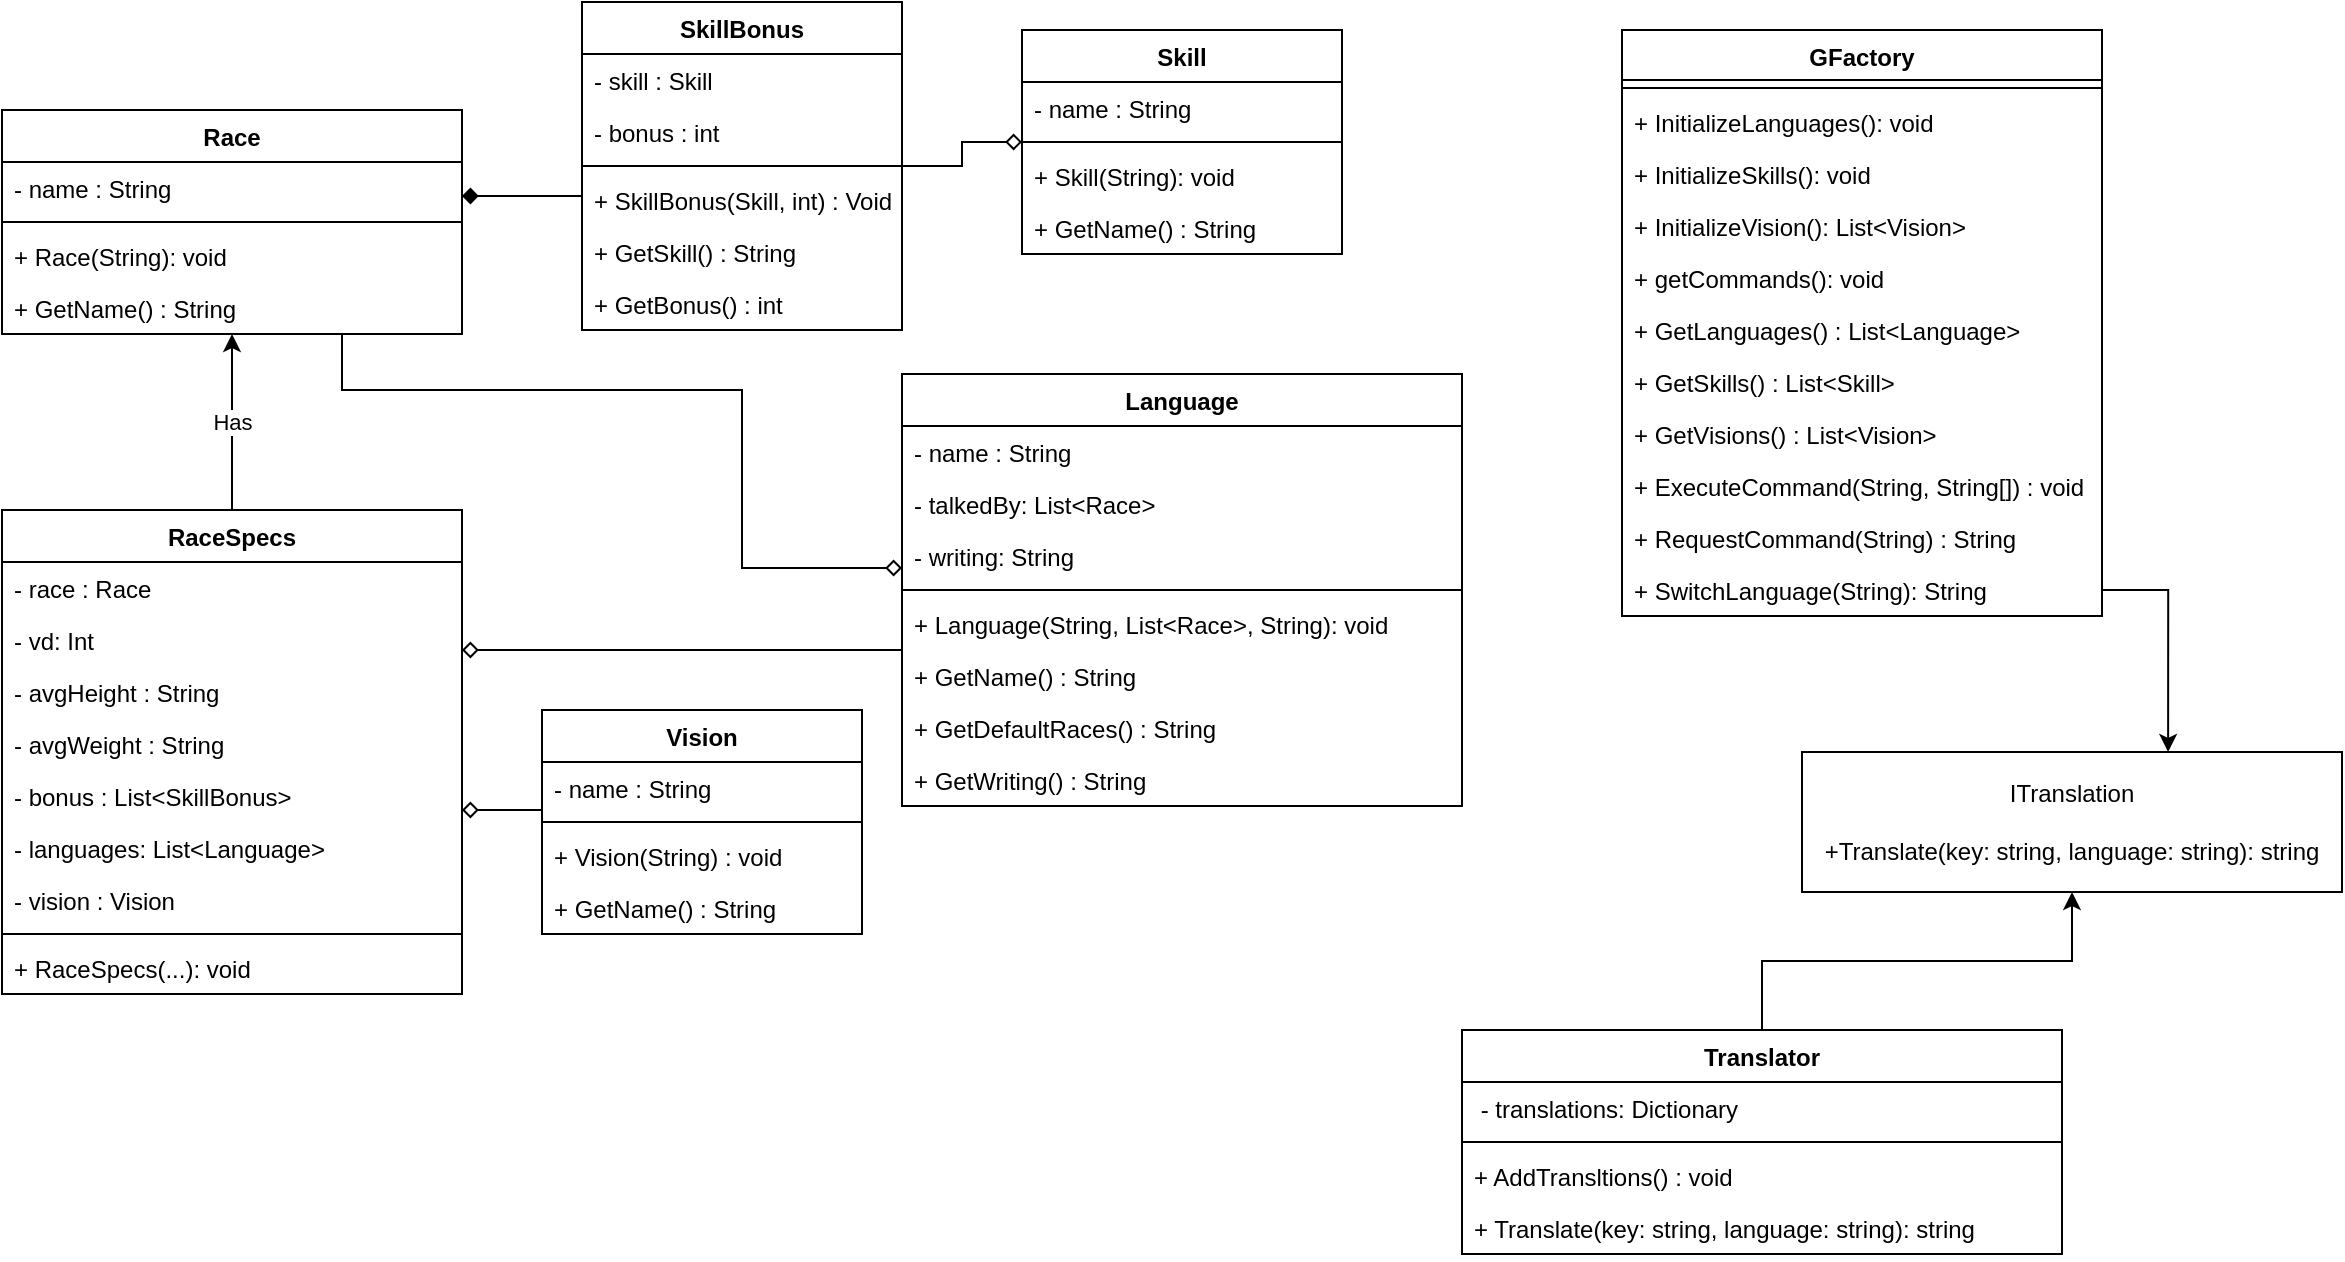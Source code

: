 <mxfile version="22.1.2" type="device">
  <diagram name="Page-1" id="-jbpGAGfNiRHOT2PiUQy">
    <mxGraphModel dx="1434" dy="884" grid="1" gridSize="10" guides="1" tooltips="1" connect="1" arrows="1" fold="1" page="1" pageScale="1" pageWidth="1400" pageHeight="850" math="0" shadow="0">
      <root>
        <mxCell id="0" />
        <mxCell id="1" parent="0" />
        <mxCell id="oWpQQPEREYjayDqgirHy-37" style="edgeStyle=orthogonalEdgeStyle;rounded=0;orthogonalLoop=1;jettySize=auto;html=1;startArrow=diamond;startFill=0;endArrow=none;endFill=0;" parent="1" source="IIa_0NMXKFKD9v0jz_2y-7" target="IIa_0NMXKFKD9v0jz_2y-13" edge="1">
          <mxGeometry relative="1" as="geometry">
            <Array as="points">
              <mxPoint x="410" y="289" />
              <mxPoint x="410" y="200" />
              <mxPoint x="210" y="200" />
            </Array>
          </mxGeometry>
        </mxCell>
        <mxCell id="IIa_0NMXKFKD9v0jz_2y-7" value="Language" style="swimlane;fontStyle=1;align=center;verticalAlign=top;childLayout=stackLayout;horizontal=1;startSize=26;horizontalStack=0;resizeParent=1;resizeParentMax=0;resizeLast=0;collapsible=1;marginBottom=0;whiteSpace=wrap;html=1;" parent="1" vertex="1">
          <mxGeometry x="490" y="192" width="280" height="216" as="geometry" />
        </mxCell>
        <mxCell id="IIa_0NMXKFKD9v0jz_2y-8" value="- name : String" style="text;strokeColor=none;fillColor=none;align=left;verticalAlign=top;spacingLeft=4;spacingRight=4;overflow=hidden;rotatable=0;points=[[0,0.5],[1,0.5]];portConstraint=eastwest;whiteSpace=wrap;html=1;" parent="IIa_0NMXKFKD9v0jz_2y-7" vertex="1">
          <mxGeometry y="26" width="280" height="26" as="geometry" />
        </mxCell>
        <mxCell id="IIa_0NMXKFKD9v0jz_2y-9" value="- talkedBy: List&amp;lt;Race&amp;gt;" style="text;strokeColor=none;fillColor=none;align=left;verticalAlign=top;spacingLeft=4;spacingRight=4;overflow=hidden;rotatable=0;points=[[0,0.5],[1,0.5]];portConstraint=eastwest;whiteSpace=wrap;html=1;" parent="IIa_0NMXKFKD9v0jz_2y-7" vertex="1">
          <mxGeometry y="52" width="280" height="26" as="geometry" />
        </mxCell>
        <mxCell id="IIa_0NMXKFKD9v0jz_2y-19" value="- writing: String" style="text;strokeColor=none;fillColor=none;align=left;verticalAlign=top;spacingLeft=4;spacingRight=4;overflow=hidden;rotatable=0;points=[[0,0.5],[1,0.5]];portConstraint=eastwest;whiteSpace=wrap;html=1;" parent="IIa_0NMXKFKD9v0jz_2y-7" vertex="1">
          <mxGeometry y="78" width="280" height="26" as="geometry" />
        </mxCell>
        <mxCell id="IIa_0NMXKFKD9v0jz_2y-10" value="" style="line;strokeWidth=1;fillColor=none;align=left;verticalAlign=middle;spacingTop=-1;spacingLeft=3;spacingRight=3;rotatable=0;labelPosition=right;points=[];portConstraint=eastwest;strokeColor=inherit;" parent="IIa_0NMXKFKD9v0jz_2y-7" vertex="1">
          <mxGeometry y="104" width="280" height="8" as="geometry" />
        </mxCell>
        <mxCell id="IIa_0NMXKFKD9v0jz_2y-11" value="+ Language(String, List&amp;lt;Race&amp;gt;, String): void" style="text;strokeColor=none;fillColor=none;align=left;verticalAlign=top;spacingLeft=4;spacingRight=4;overflow=hidden;rotatable=0;points=[[0,0.5],[1,0.5]];portConstraint=eastwest;whiteSpace=wrap;html=1;" parent="IIa_0NMXKFKD9v0jz_2y-7" vertex="1">
          <mxGeometry y="112" width="280" height="26" as="geometry" />
        </mxCell>
        <mxCell id="oWpQQPEREYjayDqgirHy-45" value="+ GetName() : String" style="text;strokeColor=none;fillColor=none;align=left;verticalAlign=top;spacingLeft=4;spacingRight=4;overflow=hidden;rotatable=0;points=[[0,0.5],[1,0.5]];portConstraint=eastwest;whiteSpace=wrap;html=1;" parent="IIa_0NMXKFKD9v0jz_2y-7" vertex="1">
          <mxGeometry y="138" width="280" height="26" as="geometry" />
        </mxCell>
        <mxCell id="oWpQQPEREYjayDqgirHy-46" value="+ GetDefaultRaces() : String" style="text;strokeColor=none;fillColor=none;align=left;verticalAlign=top;spacingLeft=4;spacingRight=4;overflow=hidden;rotatable=0;points=[[0,0.5],[1,0.5]];portConstraint=eastwest;whiteSpace=wrap;html=1;" parent="IIa_0NMXKFKD9v0jz_2y-7" vertex="1">
          <mxGeometry y="164" width="280" height="26" as="geometry" />
        </mxCell>
        <mxCell id="oWpQQPEREYjayDqgirHy-47" value="+ GetWriting() : String" style="text;strokeColor=none;fillColor=none;align=left;verticalAlign=top;spacingLeft=4;spacingRight=4;overflow=hidden;rotatable=0;points=[[0,0.5],[1,0.5]];portConstraint=eastwest;whiteSpace=wrap;html=1;" parent="IIa_0NMXKFKD9v0jz_2y-7" vertex="1">
          <mxGeometry y="190" width="280" height="26" as="geometry" />
        </mxCell>
        <mxCell id="kqi3VD7LXtlUS16bpAdm-2" style="edgeStyle=orthogonalEdgeStyle;rounded=0;orthogonalLoop=1;jettySize=auto;html=1;startArrow=diamond;startFill=0;endArrow=none;endFill=0;" parent="1" source="oWpQQPEREYjayDqgirHy-27" target="IIa_0NMXKFKD9v0jz_2y-23" edge="1">
          <mxGeometry relative="1" as="geometry">
            <Array as="points">
              <mxPoint x="300" y="410" />
              <mxPoint x="300" y="410" />
            </Array>
          </mxGeometry>
        </mxCell>
        <mxCell id="kqi3VD7LXtlUS16bpAdm-3" style="edgeStyle=orthogonalEdgeStyle;rounded=0;orthogonalLoop=1;jettySize=auto;html=1;startArrow=diamond;startFill=1;endArrow=none;endFill=0;" parent="1" source="IIa_0NMXKFKD9v0jz_2y-13" target="IIa_0NMXKFKD9v0jz_2y-32" edge="1">
          <mxGeometry relative="1" as="geometry">
            <Array as="points">
              <mxPoint x="300" y="103" />
              <mxPoint x="300" y="103" />
            </Array>
          </mxGeometry>
        </mxCell>
        <mxCell id="oWpQQPEREYjayDqgirHy-1" style="edgeStyle=orthogonalEdgeStyle;rounded=0;orthogonalLoop=1;jettySize=auto;html=1;startArrow=diamond;startFill=0;endArrow=none;endFill=0;" parent="1" source="oWpQQPEREYjayDqgirHy-27" target="IIa_0NMXKFKD9v0jz_2y-7" edge="1">
          <mxGeometry relative="1" as="geometry">
            <mxPoint x="430" y="320" as="targetPoint" />
            <Array as="points">
              <mxPoint x="330" y="330" />
              <mxPoint x="330" y="330" />
            </Array>
          </mxGeometry>
        </mxCell>
        <mxCell id="IIa_0NMXKFKD9v0jz_2y-13" value="Race" style="swimlane;fontStyle=1;align=center;verticalAlign=top;childLayout=stackLayout;horizontal=1;startSize=26;horizontalStack=0;resizeParent=1;resizeParentMax=0;resizeLast=0;collapsible=1;marginBottom=0;whiteSpace=wrap;html=1;" parent="1" vertex="1">
          <mxGeometry x="40" y="60" width="230" height="112" as="geometry" />
        </mxCell>
        <mxCell id="IIa_0NMXKFKD9v0jz_2y-21" value="- name : String" style="text;strokeColor=none;fillColor=none;align=left;verticalAlign=top;spacingLeft=4;spacingRight=4;overflow=hidden;rotatable=0;points=[[0,0.5],[1,0.5]];portConstraint=eastwest;whiteSpace=wrap;html=1;" parent="IIa_0NMXKFKD9v0jz_2y-13" vertex="1">
          <mxGeometry y="26" width="230" height="26" as="geometry" />
        </mxCell>
        <mxCell id="IIa_0NMXKFKD9v0jz_2y-16" value="" style="line;strokeWidth=1;fillColor=none;align=left;verticalAlign=middle;spacingTop=-1;spacingLeft=3;spacingRight=3;rotatable=0;labelPosition=right;points=[];portConstraint=eastwest;strokeColor=inherit;" parent="IIa_0NMXKFKD9v0jz_2y-13" vertex="1">
          <mxGeometry y="52" width="230" height="8" as="geometry" />
        </mxCell>
        <mxCell id="IIa_0NMXKFKD9v0jz_2y-17" value="+ Race(String): void" style="text;strokeColor=none;fillColor=none;align=left;verticalAlign=top;spacingLeft=4;spacingRight=4;overflow=hidden;rotatable=0;points=[[0,0.5],[1,0.5]];portConstraint=eastwest;whiteSpace=wrap;html=1;" parent="IIa_0NMXKFKD9v0jz_2y-13" vertex="1">
          <mxGeometry y="60" width="230" height="26" as="geometry" />
        </mxCell>
        <mxCell id="oWpQQPEREYjayDqgirHy-43" value="+ GetName() : String" style="text;strokeColor=none;fillColor=none;align=left;verticalAlign=top;spacingLeft=4;spacingRight=4;overflow=hidden;rotatable=0;points=[[0,0.5],[1,0.5]];portConstraint=eastwest;whiteSpace=wrap;html=1;" parent="IIa_0NMXKFKD9v0jz_2y-13" vertex="1">
          <mxGeometry y="86" width="230" height="26" as="geometry" />
        </mxCell>
        <mxCell id="IIa_0NMXKFKD9v0jz_2y-23" value="Vision" style="swimlane;fontStyle=1;align=center;verticalAlign=top;childLayout=stackLayout;horizontal=1;startSize=26;horizontalStack=0;resizeParent=1;resizeParentMax=0;resizeLast=0;collapsible=1;marginBottom=0;whiteSpace=wrap;html=1;" parent="1" vertex="1">
          <mxGeometry x="310" y="360" width="160" height="112" as="geometry" />
        </mxCell>
        <mxCell id="IIa_0NMXKFKD9v0jz_2y-24" value="- name : String" style="text;strokeColor=none;fillColor=none;align=left;verticalAlign=top;spacingLeft=4;spacingRight=4;overflow=hidden;rotatable=0;points=[[0,0.5],[1,0.5]];portConstraint=eastwest;whiteSpace=wrap;html=1;" parent="IIa_0NMXKFKD9v0jz_2y-23" vertex="1">
          <mxGeometry y="26" width="160" height="26" as="geometry" />
        </mxCell>
        <mxCell id="IIa_0NMXKFKD9v0jz_2y-25" value="" style="line;strokeWidth=1;fillColor=none;align=left;verticalAlign=middle;spacingTop=-1;spacingLeft=3;spacingRight=3;rotatable=0;labelPosition=right;points=[];portConstraint=eastwest;strokeColor=inherit;" parent="IIa_0NMXKFKD9v0jz_2y-23" vertex="1">
          <mxGeometry y="52" width="160" height="8" as="geometry" />
        </mxCell>
        <mxCell id="oWpQQPEREYjayDqgirHy-15" value="+ Vision(String) : void" style="text;strokeColor=none;fillColor=none;align=left;verticalAlign=top;spacingLeft=4;spacingRight=4;overflow=hidden;rotatable=0;points=[[0,0.5],[1,0.5]];portConstraint=eastwest;whiteSpace=wrap;html=1;" parent="IIa_0NMXKFKD9v0jz_2y-23" vertex="1">
          <mxGeometry y="60" width="160" height="26" as="geometry" />
        </mxCell>
        <mxCell id="IIa_0NMXKFKD9v0jz_2y-26" value="+ GetName() : String" style="text;strokeColor=none;fillColor=none;align=left;verticalAlign=top;spacingLeft=4;spacingRight=4;overflow=hidden;rotatable=0;points=[[0,0.5],[1,0.5]];portConstraint=eastwest;whiteSpace=wrap;html=1;" parent="IIa_0NMXKFKD9v0jz_2y-23" vertex="1">
          <mxGeometry y="86" width="160" height="26" as="geometry" />
        </mxCell>
        <mxCell id="IIa_0NMXKFKD9v0jz_2y-28" value="Skill" style="swimlane;fontStyle=1;align=center;verticalAlign=top;childLayout=stackLayout;horizontal=1;startSize=26;horizontalStack=0;resizeParent=1;resizeParentMax=0;resizeLast=0;collapsible=1;marginBottom=0;whiteSpace=wrap;html=1;" parent="1" vertex="1">
          <mxGeometry x="550" y="20" width="160" height="112" as="geometry" />
        </mxCell>
        <mxCell id="IIa_0NMXKFKD9v0jz_2y-29" value="- name : String" style="text;strokeColor=none;fillColor=none;align=left;verticalAlign=top;spacingLeft=4;spacingRight=4;overflow=hidden;rotatable=0;points=[[0,0.5],[1,0.5]];portConstraint=eastwest;whiteSpace=wrap;html=1;" parent="IIa_0NMXKFKD9v0jz_2y-28" vertex="1">
          <mxGeometry y="26" width="160" height="26" as="geometry" />
        </mxCell>
        <mxCell id="IIa_0NMXKFKD9v0jz_2y-30" value="" style="line;strokeWidth=1;fillColor=none;align=left;verticalAlign=middle;spacingTop=-1;spacingLeft=3;spacingRight=3;rotatable=0;labelPosition=right;points=[];portConstraint=eastwest;strokeColor=inherit;" parent="IIa_0NMXKFKD9v0jz_2y-28" vertex="1">
          <mxGeometry y="52" width="160" height="8" as="geometry" />
        </mxCell>
        <mxCell id="IIa_0NMXKFKD9v0jz_2y-31" value="+ Skill(String): void" style="text;strokeColor=none;fillColor=none;align=left;verticalAlign=top;spacingLeft=4;spacingRight=4;overflow=hidden;rotatable=0;points=[[0,0.5],[1,0.5]];portConstraint=eastwest;whiteSpace=wrap;html=1;" parent="IIa_0NMXKFKD9v0jz_2y-28" vertex="1">
          <mxGeometry y="60" width="160" height="26" as="geometry" />
        </mxCell>
        <mxCell id="oWpQQPEREYjayDqgirHy-40" value="+ GetName() : String" style="text;strokeColor=none;fillColor=none;align=left;verticalAlign=top;spacingLeft=4;spacingRight=4;overflow=hidden;rotatable=0;points=[[0,0.5],[1,0.5]];portConstraint=eastwest;whiteSpace=wrap;html=1;" parent="IIa_0NMXKFKD9v0jz_2y-28" vertex="1">
          <mxGeometry y="86" width="160" height="26" as="geometry" />
        </mxCell>
        <mxCell id="kqi3VD7LXtlUS16bpAdm-4" style="edgeStyle=orthogonalEdgeStyle;rounded=0;orthogonalLoop=1;jettySize=auto;html=1;endArrow=diamond;endFill=0;" parent="1" source="IIa_0NMXKFKD9v0jz_2y-32" target="IIa_0NMXKFKD9v0jz_2y-28" edge="1">
          <mxGeometry relative="1" as="geometry" />
        </mxCell>
        <mxCell id="IIa_0NMXKFKD9v0jz_2y-32" value="SkillBonus" style="swimlane;fontStyle=1;align=center;verticalAlign=top;childLayout=stackLayout;horizontal=1;startSize=26;horizontalStack=0;resizeParent=1;resizeParentMax=0;resizeLast=0;collapsible=1;marginBottom=0;whiteSpace=wrap;html=1;" parent="1" vertex="1">
          <mxGeometry x="330" y="6" width="160" height="164" as="geometry" />
        </mxCell>
        <mxCell id="IIa_0NMXKFKD9v0jz_2y-33" value="- skill : Skill" style="text;strokeColor=none;fillColor=none;align=left;verticalAlign=top;spacingLeft=4;spacingRight=4;overflow=hidden;rotatable=0;points=[[0,0.5],[1,0.5]];portConstraint=eastwest;whiteSpace=wrap;html=1;" parent="IIa_0NMXKFKD9v0jz_2y-32" vertex="1">
          <mxGeometry y="26" width="160" height="26" as="geometry" />
        </mxCell>
        <mxCell id="IIa_0NMXKFKD9v0jz_2y-37" value="- bonus : int" style="text;strokeColor=none;fillColor=none;align=left;verticalAlign=top;spacingLeft=4;spacingRight=4;overflow=hidden;rotatable=0;points=[[0,0.5],[1,0.5]];portConstraint=eastwest;whiteSpace=wrap;html=1;" parent="IIa_0NMXKFKD9v0jz_2y-32" vertex="1">
          <mxGeometry y="52" width="160" height="26" as="geometry" />
        </mxCell>
        <mxCell id="IIa_0NMXKFKD9v0jz_2y-34" value="" style="line;strokeWidth=1;fillColor=none;align=left;verticalAlign=middle;spacingTop=-1;spacingLeft=3;spacingRight=3;rotatable=0;labelPosition=right;points=[];portConstraint=eastwest;strokeColor=inherit;" parent="IIa_0NMXKFKD9v0jz_2y-32" vertex="1">
          <mxGeometry y="78" width="160" height="8" as="geometry" />
        </mxCell>
        <mxCell id="IIa_0NMXKFKD9v0jz_2y-35" value="+ SkillBonus(Skill, int) : Void" style="text;strokeColor=none;fillColor=none;align=left;verticalAlign=top;spacingLeft=4;spacingRight=4;overflow=hidden;rotatable=0;points=[[0,0.5],[1,0.5]];portConstraint=eastwest;whiteSpace=wrap;html=1;" parent="IIa_0NMXKFKD9v0jz_2y-32" vertex="1">
          <mxGeometry y="86" width="160" height="26" as="geometry" />
        </mxCell>
        <mxCell id="oWpQQPEREYjayDqgirHy-39" value="+ GetSkill() : String" style="text;strokeColor=none;fillColor=none;align=left;verticalAlign=top;spacingLeft=4;spacingRight=4;overflow=hidden;rotatable=0;points=[[0,0.5],[1,0.5]];portConstraint=eastwest;whiteSpace=wrap;html=1;" parent="IIa_0NMXKFKD9v0jz_2y-32" vertex="1">
          <mxGeometry y="112" width="160" height="26" as="geometry" />
        </mxCell>
        <mxCell id="oWpQQPEREYjayDqgirHy-42" value="+ GetBonus() : int" style="text;strokeColor=none;fillColor=none;align=left;verticalAlign=top;spacingLeft=4;spacingRight=4;overflow=hidden;rotatable=0;points=[[0,0.5],[1,0.5]];portConstraint=eastwest;" parent="IIa_0NMXKFKD9v0jz_2y-32" vertex="1">
          <mxGeometry y="138" width="160" height="26" as="geometry" />
        </mxCell>
        <mxCell id="oWpQQPEREYjayDqgirHy-7" value="GFactory" style="swimlane;fontStyle=1;align=center;verticalAlign=top;childLayout=stackLayout;horizontal=1;startSize=25;horizontalStack=0;resizeParent=1;resizeParentMax=0;resizeLast=0;collapsible=1;marginBottom=0;whiteSpace=wrap;html=1;" parent="1" vertex="1">
          <mxGeometry x="850" y="20" width="240" height="293" as="geometry" />
        </mxCell>
        <mxCell id="oWpQQPEREYjayDqgirHy-8" value="" style="line;strokeWidth=1;fillColor=none;align=left;verticalAlign=middle;spacingTop=-1;spacingLeft=3;spacingRight=3;rotatable=0;labelPosition=right;points=[];portConstraint=eastwest;strokeColor=inherit;" parent="oWpQQPEREYjayDqgirHy-7" vertex="1">
          <mxGeometry y="25" width="240" height="8" as="geometry" />
        </mxCell>
        <mxCell id="oWpQQPEREYjayDqgirHy-20" value="+ InitializeLanguages(): void" style="text;strokeColor=none;fillColor=none;align=left;verticalAlign=top;spacingLeft=4;spacingRight=4;overflow=hidden;rotatable=0;points=[[0,0.5],[1,0.5]];portConstraint=eastwest;whiteSpace=wrap;html=1;" parent="oWpQQPEREYjayDqgirHy-7" vertex="1">
          <mxGeometry y="33" width="240" height="26" as="geometry" />
        </mxCell>
        <mxCell id="oWpQQPEREYjayDqgirHy-18" value="+ InitializeSkills(): void" style="text;strokeColor=none;fillColor=none;align=left;verticalAlign=top;spacingLeft=4;spacingRight=4;overflow=hidden;rotatable=0;points=[[0,0.5],[1,0.5]];portConstraint=eastwest;whiteSpace=wrap;html=1;" parent="oWpQQPEREYjayDqgirHy-7" vertex="1">
          <mxGeometry y="59" width="240" height="26" as="geometry" />
        </mxCell>
        <mxCell id="oWpQQPEREYjayDqgirHy-19" value="+ InitializeVision(): List&amp;lt;Vision&amp;gt;" style="text;strokeColor=none;fillColor=none;align=left;verticalAlign=top;spacingLeft=4;spacingRight=4;overflow=hidden;rotatable=0;points=[[0,0.5],[1,0.5]];portConstraint=eastwest;whiteSpace=wrap;html=1;" parent="oWpQQPEREYjayDqgirHy-7" vertex="1">
          <mxGeometry y="85" width="240" height="26" as="geometry" />
        </mxCell>
        <mxCell id="oWpQQPEREYjayDqgirHy-10" value="+ getCommands(): void" style="text;strokeColor=none;fillColor=none;align=left;verticalAlign=top;spacingLeft=4;spacingRight=4;overflow=hidden;rotatable=0;points=[[0,0.5],[1,0.5]];portConstraint=eastwest;whiteSpace=wrap;html=1;" parent="oWpQQPEREYjayDqgirHy-7" vertex="1">
          <mxGeometry y="111" width="240" height="26" as="geometry" />
        </mxCell>
        <mxCell id="eCs6-9pqRAJx4gTuilJv-1" value="+ GetLanguages() : List&amp;lt;Language&amp;gt;" style="text;strokeColor=none;fillColor=none;align=left;verticalAlign=top;spacingLeft=4;spacingRight=4;overflow=hidden;rotatable=0;points=[[0,0.5],[1,0.5]];portConstraint=eastwest;whiteSpace=wrap;html=1;" parent="oWpQQPEREYjayDqgirHy-7" vertex="1">
          <mxGeometry y="137" width="240" height="26" as="geometry" />
        </mxCell>
        <mxCell id="eCs6-9pqRAJx4gTuilJv-2" value="+ GetSkills() : List&amp;lt;Skill&amp;gt;" style="text;strokeColor=none;fillColor=none;align=left;verticalAlign=top;spacingLeft=4;spacingRight=4;overflow=hidden;rotatable=0;points=[[0,0.5],[1,0.5]];portConstraint=eastwest;whiteSpace=wrap;html=1;" parent="oWpQQPEREYjayDqgirHy-7" vertex="1">
          <mxGeometry y="163" width="240" height="26" as="geometry" />
        </mxCell>
        <mxCell id="eCs6-9pqRAJx4gTuilJv-3" value="+ GetVisions() : List&amp;lt;Vision&amp;gt;" style="text;strokeColor=none;fillColor=none;align=left;verticalAlign=top;spacingLeft=4;spacingRight=4;overflow=hidden;rotatable=0;points=[[0,0.5],[1,0.5]];portConstraint=eastwest;whiteSpace=wrap;html=1;" parent="oWpQQPEREYjayDqgirHy-7" vertex="1">
          <mxGeometry y="189" width="240" height="26" as="geometry" />
        </mxCell>
        <mxCell id="eCs6-9pqRAJx4gTuilJv-5" value="+ ExecuteCommand(String, String[]) : void" style="text;strokeColor=none;fillColor=none;align=left;verticalAlign=top;spacingLeft=4;spacingRight=4;overflow=hidden;rotatable=0;points=[[0,0.5],[1,0.5]];portConstraint=eastwest;whiteSpace=wrap;html=1;" parent="oWpQQPEREYjayDqgirHy-7" vertex="1">
          <mxGeometry y="215" width="240" height="26" as="geometry" />
        </mxCell>
        <mxCell id="eCs6-9pqRAJx4gTuilJv-4" value="+ RequestCommand(String) : String" style="text;strokeColor=none;fillColor=none;align=left;verticalAlign=top;spacingLeft=4;spacingRight=4;overflow=hidden;rotatable=0;points=[[0,0.5],[1,0.5]];portConstraint=eastwest;whiteSpace=wrap;html=1;" parent="oWpQQPEREYjayDqgirHy-7" vertex="1">
          <mxGeometry y="241" width="240" height="26" as="geometry" />
        </mxCell>
        <mxCell id="dlNmabQ_8pWa0kPCUtfw-1" value="+ SwitchLanguage(String): String&amp;nbsp;" style="text;strokeColor=none;fillColor=none;align=left;verticalAlign=top;spacingLeft=4;spacingRight=4;overflow=hidden;rotatable=0;points=[[0,0.5],[1,0.5]];portConstraint=eastwest;whiteSpace=wrap;html=1;" vertex="1" parent="oWpQQPEREYjayDqgirHy-7">
          <mxGeometry y="267" width="240" height="26" as="geometry" />
        </mxCell>
        <mxCell id="oWpQQPEREYjayDqgirHy-38" value="Has" style="edgeStyle=orthogonalEdgeStyle;rounded=0;orthogonalLoop=1;jettySize=auto;html=1;startArrow=none;startFill=0;endArrow=classic;endFill=1;" parent="1" source="oWpQQPEREYjayDqgirHy-27" target="IIa_0NMXKFKD9v0jz_2y-13" edge="1">
          <mxGeometry relative="1" as="geometry" />
        </mxCell>
        <mxCell id="oWpQQPEREYjayDqgirHy-27" value="RaceSpecs" style="swimlane;fontStyle=1;align=center;verticalAlign=top;childLayout=stackLayout;horizontal=1;startSize=26;horizontalStack=0;resizeParent=1;resizeParentMax=0;resizeLast=0;collapsible=1;marginBottom=0;whiteSpace=wrap;html=1;" parent="1" vertex="1">
          <mxGeometry x="40" y="260" width="230" height="242" as="geometry" />
        </mxCell>
        <mxCell id="oWpQQPEREYjayDqgirHy-48" value="- race : Race" style="text;strokeColor=none;fillColor=none;align=left;verticalAlign=top;spacingLeft=4;spacingRight=4;overflow=hidden;rotatable=0;points=[[0,0.5],[1,0.5]];portConstraint=eastwest;whiteSpace=wrap;html=1;" parent="oWpQQPEREYjayDqgirHy-27" vertex="1">
          <mxGeometry y="26" width="230" height="26" as="geometry" />
        </mxCell>
        <mxCell id="oWpQQPEREYjayDqgirHy-29" value="- vd: Int" style="text;strokeColor=none;fillColor=none;align=left;verticalAlign=top;spacingLeft=4;spacingRight=4;overflow=hidden;rotatable=0;points=[[0,0.5],[1,0.5]];portConstraint=eastwest;whiteSpace=wrap;html=1;" parent="oWpQQPEREYjayDqgirHy-27" vertex="1">
          <mxGeometry y="52" width="230" height="26" as="geometry" />
        </mxCell>
        <mxCell id="oWpQQPEREYjayDqgirHy-30" value="- avgHeight : String" style="text;strokeColor=none;fillColor=none;align=left;verticalAlign=top;spacingLeft=4;spacingRight=4;overflow=hidden;rotatable=0;points=[[0,0.5],[1,0.5]];portConstraint=eastwest;whiteSpace=wrap;html=1;" parent="oWpQQPEREYjayDqgirHy-27" vertex="1">
          <mxGeometry y="78" width="230" height="26" as="geometry" />
        </mxCell>
        <mxCell id="oWpQQPEREYjayDqgirHy-31" value="- avgWeight : String" style="text;strokeColor=none;fillColor=none;align=left;verticalAlign=top;spacingLeft=4;spacingRight=4;overflow=hidden;rotatable=0;points=[[0,0.5],[1,0.5]];portConstraint=eastwest;whiteSpace=wrap;html=1;" parent="oWpQQPEREYjayDqgirHy-27" vertex="1">
          <mxGeometry y="104" width="230" height="26" as="geometry" />
        </mxCell>
        <mxCell id="oWpQQPEREYjayDqgirHy-32" value="- bonus : List&amp;lt;SkillBonus&amp;gt;" style="text;strokeColor=none;fillColor=none;align=left;verticalAlign=top;spacingLeft=4;spacingRight=4;overflow=hidden;rotatable=0;points=[[0,0.5],[1,0.5]];portConstraint=eastwest;whiteSpace=wrap;html=1;" parent="oWpQQPEREYjayDqgirHy-27" vertex="1">
          <mxGeometry y="130" width="230" height="26" as="geometry" />
        </mxCell>
        <mxCell id="oWpQQPEREYjayDqgirHy-33" value="- languages: List&amp;lt;Language&amp;gt;" style="text;strokeColor=none;fillColor=none;align=left;verticalAlign=top;spacingLeft=4;spacingRight=4;overflow=hidden;rotatable=0;points=[[0,0.5],[1,0.5]];portConstraint=eastwest;whiteSpace=wrap;html=1;" parent="oWpQQPEREYjayDqgirHy-27" vertex="1">
          <mxGeometry y="156" width="230" height="26" as="geometry" />
        </mxCell>
        <mxCell id="oWpQQPEREYjayDqgirHy-34" value="- vision : Vision" style="text;strokeColor=none;fillColor=none;align=left;verticalAlign=top;spacingLeft=4;spacingRight=4;overflow=hidden;rotatable=0;points=[[0,0.5],[1,0.5]];portConstraint=eastwest;whiteSpace=wrap;html=1;" parent="oWpQQPEREYjayDqgirHy-27" vertex="1">
          <mxGeometry y="182" width="230" height="26" as="geometry" />
        </mxCell>
        <mxCell id="oWpQQPEREYjayDqgirHy-35" value="" style="line;strokeWidth=1;fillColor=none;align=left;verticalAlign=middle;spacingTop=-1;spacingLeft=3;spacingRight=3;rotatable=0;labelPosition=right;points=[];portConstraint=eastwest;strokeColor=inherit;" parent="oWpQQPEREYjayDqgirHy-27" vertex="1">
          <mxGeometry y="208" width="230" height="8" as="geometry" />
        </mxCell>
        <mxCell id="oWpQQPEREYjayDqgirHy-36" value="+ RaceSpecs(...): void" style="text;strokeColor=none;fillColor=none;align=left;verticalAlign=top;spacingLeft=4;spacingRight=4;overflow=hidden;rotatable=0;points=[[0,0.5],[1,0.5]];portConstraint=eastwest;whiteSpace=wrap;html=1;" parent="oWpQQPEREYjayDqgirHy-27" vertex="1">
          <mxGeometry y="216" width="230" height="26" as="geometry" />
        </mxCell>
        <mxCell id="dlNmabQ_8pWa0kPCUtfw-3" value="ITranslation&lt;br&gt;&lt;br&gt;+Translate(key: string, language: string): string" style="html=1;whiteSpace=wrap;" vertex="1" parent="1">
          <mxGeometry x="940" y="381" width="270" height="70" as="geometry" />
        </mxCell>
        <mxCell id="dlNmabQ_8pWa0kPCUtfw-11" style="edgeStyle=orthogonalEdgeStyle;rounded=0;orthogonalLoop=1;jettySize=auto;html=1;" edge="1" parent="1" source="dlNmabQ_8pWa0kPCUtfw-4" target="dlNmabQ_8pWa0kPCUtfw-3">
          <mxGeometry relative="1" as="geometry" />
        </mxCell>
        <mxCell id="dlNmabQ_8pWa0kPCUtfw-4" value="Translator" style="swimlane;fontStyle=1;align=center;verticalAlign=top;childLayout=stackLayout;horizontal=1;startSize=26;horizontalStack=0;resizeParent=1;resizeParentMax=0;resizeLast=0;collapsible=1;marginBottom=0;whiteSpace=wrap;html=1;" vertex="1" parent="1">
          <mxGeometry x="770" y="520" width="300" height="112" as="geometry" />
        </mxCell>
        <mxCell id="dlNmabQ_8pWa0kPCUtfw-5" value="&amp;nbsp;- translations: Dictionary" style="text;strokeColor=none;fillColor=none;align=left;verticalAlign=top;spacingLeft=4;spacingRight=4;overflow=hidden;rotatable=0;points=[[0,0.5],[1,0.5]];portConstraint=eastwest;whiteSpace=wrap;html=1;" vertex="1" parent="dlNmabQ_8pWa0kPCUtfw-4">
          <mxGeometry y="26" width="300" height="26" as="geometry" />
        </mxCell>
        <mxCell id="dlNmabQ_8pWa0kPCUtfw-6" value="" style="line;strokeWidth=1;fillColor=none;align=left;verticalAlign=middle;spacingTop=-1;spacingLeft=3;spacingRight=3;rotatable=0;labelPosition=right;points=[];portConstraint=eastwest;strokeColor=inherit;" vertex="1" parent="dlNmabQ_8pWa0kPCUtfw-4">
          <mxGeometry y="52" width="300" height="8" as="geometry" />
        </mxCell>
        <mxCell id="dlNmabQ_8pWa0kPCUtfw-7" value="+ AddTransltions() : void" style="text;strokeColor=none;fillColor=none;align=left;verticalAlign=top;spacingLeft=4;spacingRight=4;overflow=hidden;rotatable=0;points=[[0,0.5],[1,0.5]];portConstraint=eastwest;whiteSpace=wrap;html=1;" vertex="1" parent="dlNmabQ_8pWa0kPCUtfw-4">
          <mxGeometry y="60" width="300" height="26" as="geometry" />
        </mxCell>
        <mxCell id="dlNmabQ_8pWa0kPCUtfw-9" value="+ Translate(key: string, language: string): string" style="text;strokeColor=none;fillColor=none;align=left;verticalAlign=top;spacingLeft=4;spacingRight=4;overflow=hidden;rotatable=0;points=[[0,0.5],[1,0.5]];portConstraint=eastwest;whiteSpace=wrap;html=1;" vertex="1" parent="dlNmabQ_8pWa0kPCUtfw-4">
          <mxGeometry y="86" width="300" height="26" as="geometry" />
        </mxCell>
        <mxCell id="dlNmabQ_8pWa0kPCUtfw-10" style="edgeStyle=orthogonalEdgeStyle;rounded=0;orthogonalLoop=1;jettySize=auto;html=1;entryX=0.678;entryY=0;entryDx=0;entryDy=0;entryPerimeter=0;" edge="1" parent="1" source="dlNmabQ_8pWa0kPCUtfw-1" target="dlNmabQ_8pWa0kPCUtfw-3">
          <mxGeometry relative="1" as="geometry" />
        </mxCell>
      </root>
    </mxGraphModel>
  </diagram>
</mxfile>
